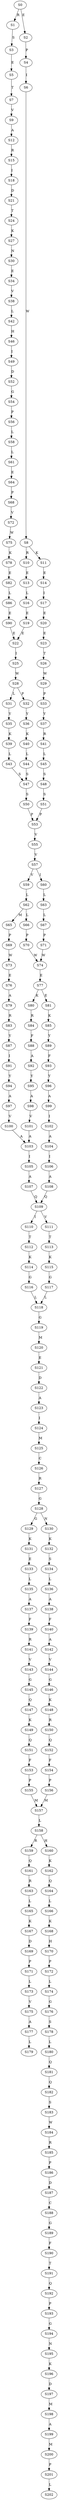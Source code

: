 strict digraph  {
	S0 -> S1 [ label = R ];
	S0 -> S2 [ label = E ];
	S1 -> S3 [ label = S ];
	S2 -> S4 [ label = P ];
	S3 -> S5 [ label = E ];
	S4 -> S6 [ label = I ];
	S5 -> S7 [ label = T ];
	S6 -> S8 [ label = W ];
	S7 -> S9 [ label = V ];
	S8 -> S10 [ label = R ];
	S8 -> S11 [ label = K ];
	S9 -> S12 [ label = A ];
	S10 -> S13 [ label = E ];
	S11 -> S14 [ label = E ];
	S12 -> S15 [ label = R ];
	S13 -> S16 [ label = L ];
	S14 -> S17 [ label = I ];
	S15 -> S18 [ label = I ];
	S16 -> S19 [ label = E ];
	S17 -> S20 [ label = E ];
	S18 -> S21 [ label = D ];
	S19 -> S22 [ label = E ];
	S20 -> S23 [ label = E ];
	S21 -> S24 [ label = T ];
	S22 -> S25 [ label = I ];
	S23 -> S26 [ label = T ];
	S24 -> S27 [ label = K ];
	S25 -> S28 [ label = W ];
	S26 -> S29 [ label = W ];
	S27 -> S30 [ label = N ];
	S28 -> S31 [ label = L ];
	S28 -> S32 [ label = P ];
	S29 -> S33 [ label = P ];
	S30 -> S34 [ label = E ];
	S31 -> S35 [ label = Y ];
	S32 -> S36 [ label = Y ];
	S33 -> S37 [ label = Y ];
	S34 -> S38 [ label = V ];
	S35 -> S39 [ label = K ];
	S36 -> S40 [ label = K ];
	S37 -> S41 [ label = R ];
	S38 -> S42 [ label = L ];
	S39 -> S43 [ label = L ];
	S40 -> S44 [ label = L ];
	S41 -> S45 [ label = L ];
	S42 -> S46 [ label = H ];
	S43 -> S47 [ label = S ];
	S44 -> S47 [ label = S ];
	S45 -> S48 [ label = S ];
	S46 -> S49 [ label = I ];
	S47 -> S50 [ label = S ];
	S48 -> S51 [ label = S ];
	S49 -> S52 [ label = D ];
	S50 -> S53 [ label = P ];
	S51 -> S53 [ label = P ];
	S52 -> S54 [ label = G ];
	S53 -> S55 [ label = V ];
	S54 -> S56 [ label = P ];
	S55 -> S57 [ label = V ];
	S56 -> S58 [ label = L ];
	S57 -> S59 [ label = V ];
	S57 -> S60 [ label = I ];
	S58 -> S61 [ label = L ];
	S59 -> S62 [ label = L ];
	S60 -> S63 [ label = L ];
	S61 -> S64 [ label = E ];
	S62 -> S65 [ label = M ];
	S62 -> S66 [ label = L ];
	S63 -> S67 [ label = L ];
	S64 -> S68 [ label = P ];
	S65 -> S69 [ label = P ];
	S66 -> S70 [ label = P ];
	S67 -> S71 [ label = P ];
	S68 -> S72 [ label = V ];
	S69 -> S73 [ label = W ];
	S70 -> S74 [ label = W ];
	S71 -> S74 [ label = W ];
	S72 -> S75 [ label = W ];
	S73 -> S76 [ label = E ];
	S74 -> S77 [ label = E ];
	S75 -> S78 [ label = K ];
	S76 -> S79 [ label = A ];
	S77 -> S80 [ label = K ];
	S77 -> S81 [ label = E ];
	S78 -> S82 [ label = E ];
	S79 -> S83 [ label = R ];
	S80 -> S84 [ label = R ];
	S81 -> S85 [ label = K ];
	S82 -> S86 [ label = L ];
	S83 -> S87 [ label = Y ];
	S84 -> S88 [ label = F ];
	S85 -> S89 [ label = Y ];
	S86 -> S90 [ label = E ];
	S87 -> S91 [ label = I ];
	S88 -> S92 [ label = A ];
	S89 -> S93 [ label = F ];
	S90 -> S22 [ label = E ];
	S91 -> S94 [ label = Y ];
	S92 -> S95 [ label = Y ];
	S93 -> S96 [ label = Y ];
	S94 -> S97 [ label = A ];
	S95 -> S98 [ label = A ];
	S96 -> S99 [ label = A ];
	S97 -> S100 [ label = V ];
	S98 -> S101 [ label = V ];
	S99 -> S102 [ label = I ];
	S100 -> S103 [ label = A ];
	S101 -> S103 [ label = A ];
	S102 -> S104 [ label = A ];
	S103 -> S105 [ label = I ];
	S104 -> S106 [ label = I ];
	S105 -> S107 [ label = A ];
	S106 -> S108 [ label = A ];
	S107 -> S109 [ label = Q ];
	S108 -> S109 [ label = Q ];
	S109 -> S110 [ label = I ];
	S109 -> S111 [ label = V ];
	S110 -> S112 [ label = T ];
	S111 -> S113 [ label = T ];
	S112 -> S114 [ label = K ];
	S113 -> S115 [ label = K ];
	S114 -> S116 [ label = G ];
	S115 -> S117 [ label = G ];
	S116 -> S118 [ label = L ];
	S117 -> S118 [ label = L ];
	S118 -> S119 [ label = G ];
	S119 -> S120 [ label = M ];
	S120 -> S121 [ label = E ];
	S121 -> S122 [ label = D ];
	S122 -> S123 [ label = A ];
	S123 -> S124 [ label = I ];
	S124 -> S125 [ label = M ];
	S125 -> S126 [ label = C ];
	S126 -> S127 [ label = R ];
	S127 -> S128 [ label = G ];
	S128 -> S129 [ label = G ];
	S128 -> S130 [ label = N ];
	S129 -> S131 [ label = K ];
	S130 -> S132 [ label = K ];
	S131 -> S133 [ label = E ];
	S132 -> S134 [ label = S ];
	S133 -> S135 [ label = L ];
	S134 -> S136 [ label = L ];
	S135 -> S137 [ label = A ];
	S136 -> S138 [ label = A ];
	S137 -> S139 [ label = F ];
	S138 -> S140 [ label = F ];
	S139 -> S141 [ label = R ];
	S140 -> S142 [ label = A ];
	S141 -> S143 [ label = V ];
	S142 -> S144 [ label = V ];
	S143 -> S145 [ label = G ];
	S144 -> S146 [ label = G ];
	S145 -> S147 [ label = Q ];
	S146 -> S148 [ label = K ];
	S147 -> S149 [ label = K ];
	S148 -> S150 [ label = R ];
	S149 -> S151 [ label = Q ];
	S150 -> S152 [ label = Q ];
	S151 -> S153 [ label = F ];
	S152 -> S154 [ label = F ];
	S153 -> S155 [ label = P ];
	S154 -> S156 [ label = P ];
	S155 -> S157 [ label = M ];
	S156 -> S157 [ label = M ];
	S157 -> S158 [ label = L ];
	S158 -> S159 [ label = R ];
	S158 -> S160 [ label = H ];
	S159 -> S161 [ label = Q ];
	S160 -> S162 [ label = K ];
	S161 -> S163 [ label = R ];
	S162 -> S164 [ label = Q ];
	S163 -> S165 [ label = L ];
	S164 -> S166 [ label = L ];
	S165 -> S167 [ label = K ];
	S166 -> S168 [ label = K ];
	S167 -> S169 [ label = D ];
	S168 -> S170 [ label = H ];
	S169 -> S171 [ label = P ];
	S170 -> S172 [ label = P ];
	S171 -> S173 [ label = L ];
	S172 -> S174 [ label = L ];
	S173 -> S175 [ label = V ];
	S174 -> S176 [ label = G ];
	S175 -> S177 [ label = A ];
	S176 -> S178 [ label = S ];
	S177 -> S179 [ label = L ];
	S178 -> S180 [ label = L ];
	S180 -> S181 [ label = Q ];
	S181 -> S182 [ label = Q ];
	S182 -> S183 [ label = S ];
	S183 -> S184 [ label = W ];
	S184 -> S185 [ label = R ];
	S185 -> S186 [ label = P ];
	S186 -> S187 [ label = D ];
	S187 -> S188 [ label = C ];
	S188 -> S189 [ label = G ];
	S189 -> S190 [ label = F ];
	S190 -> S191 [ label = T ];
	S191 -> S192 [ label = Q ];
	S192 -> S193 [ label = P ];
	S193 -> S194 [ label = G ];
	S194 -> S195 [ label = N ];
	S195 -> S196 [ label = K ];
	S196 -> S197 [ label = D ];
	S197 -> S198 [ label = M ];
	S198 -> S199 [ label = A ];
	S199 -> S200 [ label = M ];
	S200 -> S201 [ label = P ];
	S201 -> S202 [ label = L ];
}
